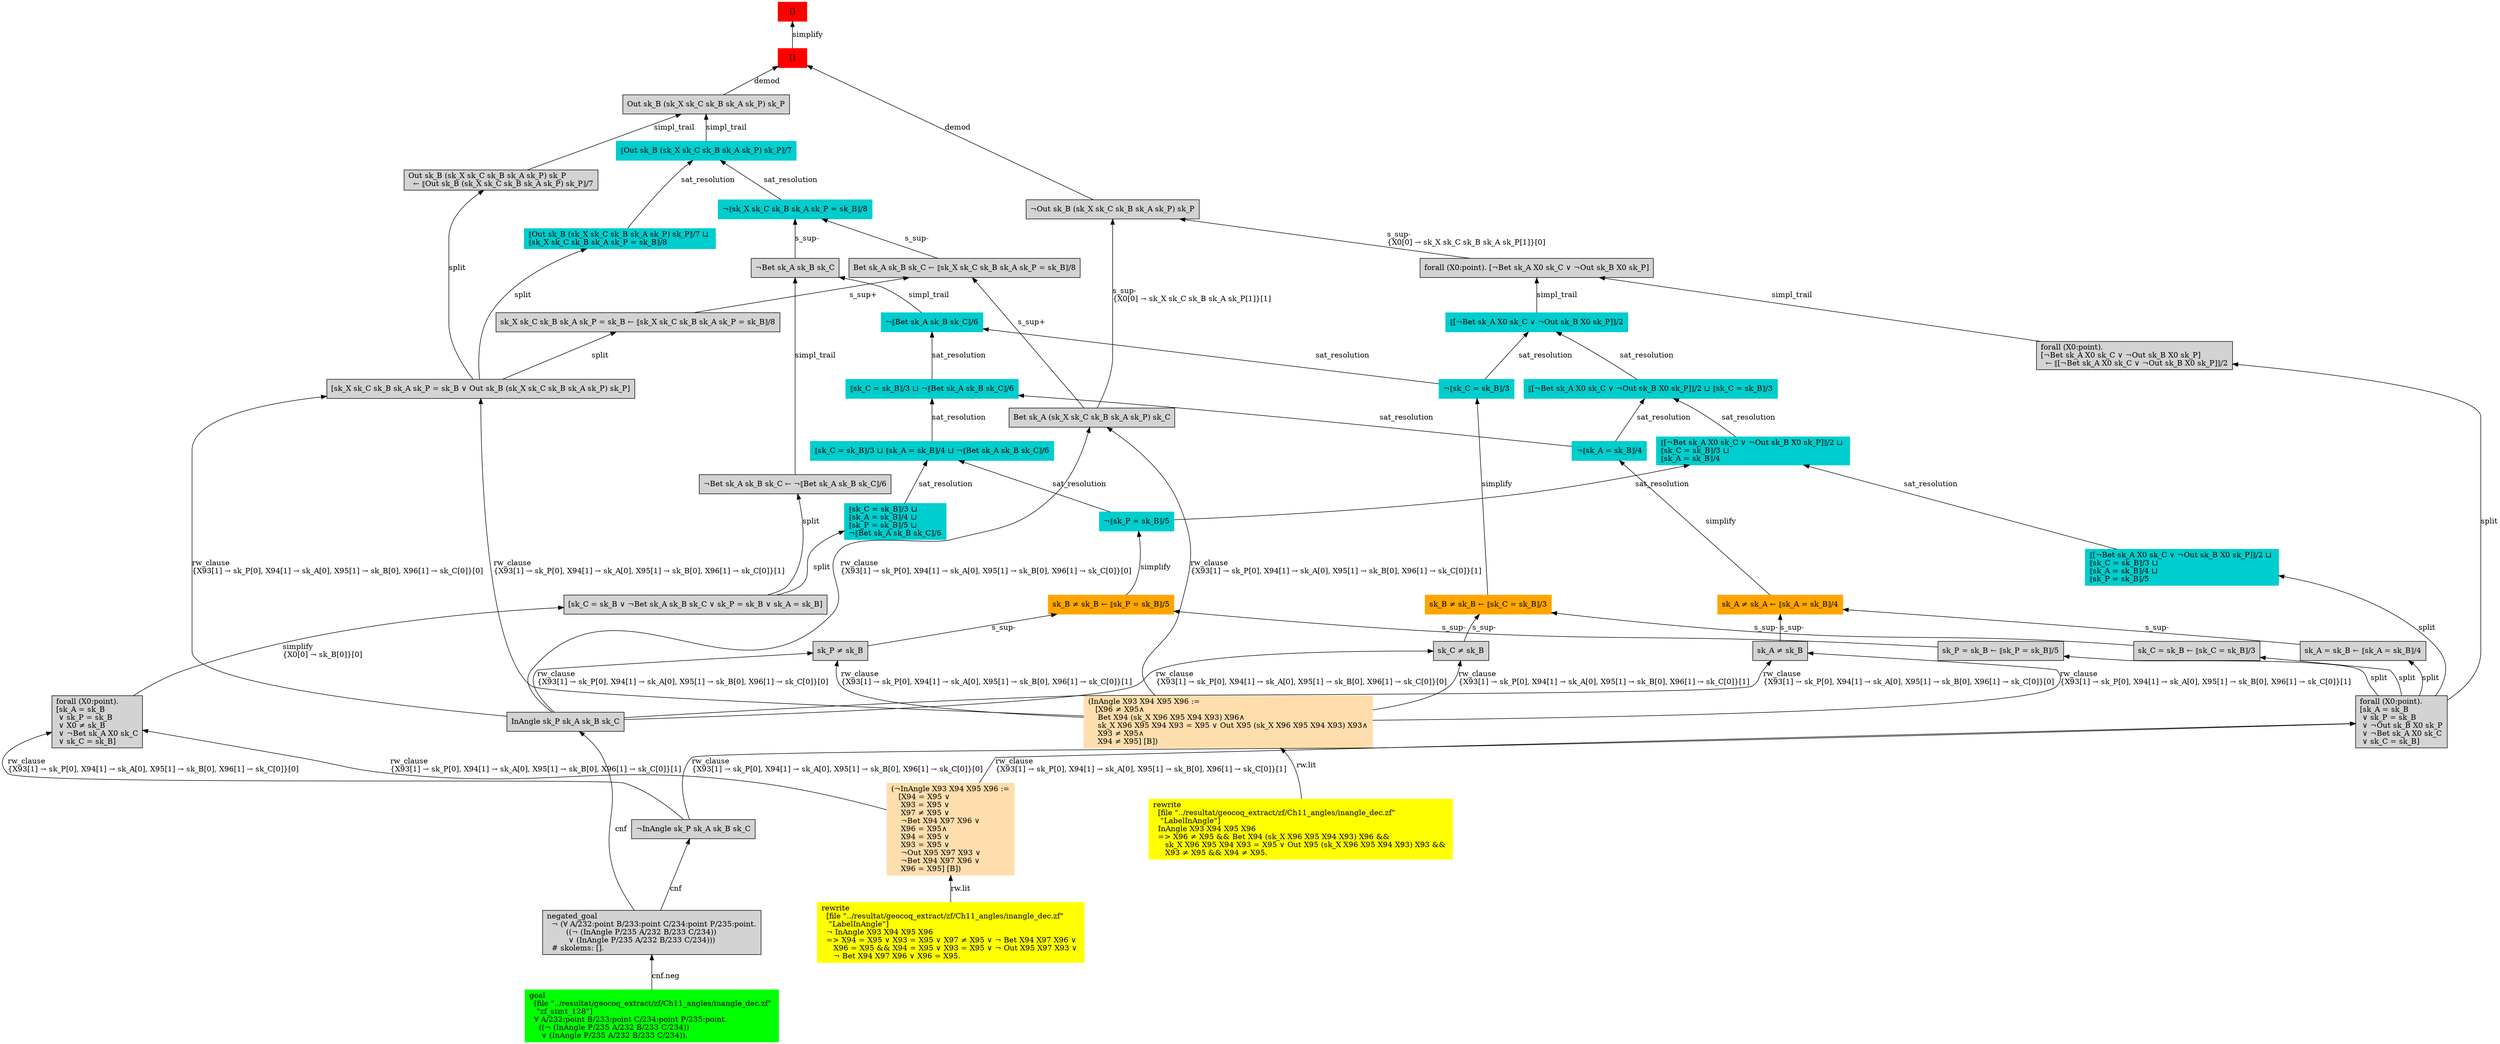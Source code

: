 digraph "unsat_graph" {
  vertex_0 [color=red, label="[]", shape=box, style=filled];
  vertex_0 -> vertex_1 [label="simplify", dir="back"];
  vertex_1 [color=red, label="[]", shape=box, style=filled];
  vertex_1 -> vertex_2 [label="demod", dir="back"];
  vertex_2 [shape=box, label="Out sk_B (sk_X sk_C sk_B sk_A sk_P) sk_P\l", style=filled];
  vertex_2 -> vertex_3 [label="simpl_trail", dir="back"];
  vertex_3 [color=cyan3, shape=box, label="⟦Out sk_B (sk_X sk_C sk_B sk_A sk_P) sk_P⟧/7\l", style=filled];
  vertex_3 -> vertex_4 [label="sat_resolution", dir="back"];
  vertex_4 [color=cyan3, shape=box, label="¬⟦sk_X sk_C sk_B sk_A sk_P = sk_B⟧/8\l", style=filled];
  vertex_4 -> vertex_5 [label="s_sup-\l", dir="back"];
  vertex_5 [shape=box, label="¬Bet sk_A sk_B sk_C\l", style=filled];
  vertex_5 -> vertex_6 [label="simpl_trail", dir="back"];
  vertex_6 [color=cyan3, shape=box, label="¬⟦Bet sk_A sk_B sk_C⟧/6\l", style=filled];
  vertex_6 -> vertex_7 [label="sat_resolution", dir="back"];
  vertex_7 [color=cyan3, shape=box, label="¬⟦sk_C = sk_B⟧/3\l", style=filled];
  vertex_7 -> vertex_8 [label="simplify", dir="back"];
  vertex_8 [color=orange, shape=box, label="sk_B ≠ sk_B ← ⟦sk_C = sk_B⟧/3\l", style=filled];
  vertex_8 -> vertex_9 [label="s_sup-\l", dir="back"];
  vertex_9 [shape=box, label="sk_C ≠ sk_B\l", style=filled];
  vertex_9 -> vertex_10 [label="rw_clause\l\{X93[1] → sk_P[0], X94[1] → sk_A[0], X95[1] → sk_B[0], X96[1] → sk_C[0]\}[1]\l", dir="back"];
  vertex_10 [color=navajowhite, shape=box, label="(InAngle X93 X94 X95 X96 :=\l   [X96 ≠ X95∧\l    Bet X94 (sk_X X96 X95 X94 X93) X96∧\l    sk_X X96 X95 X94 X93 = X95 ∨ Out X95 (sk_X X96 X95 X94 X93) X93∧\l    X93 ≠ X95∧\l    X94 ≠ X95] [B])\l", style=filled];
  vertex_10 -> vertex_11 [label="rw.lit", dir="back"];
  vertex_11 [color=yellow, shape=box, label="rewrite\l  [file \"../resultat/geocoq_extract/zf/Ch11_angles/inangle_dec.zf\" \l   \"LabelInAngle\"]\l  InAngle X93 X94 X95 X96\l  =\> X96 ≠ X95 && Bet X94 (sk_X X96 X95 X94 X93) X96 && \l     sk_X X96 X95 X94 X93 = X95 ∨ Out X95 (sk_X X96 X95 X94 X93) X93 && \l     X93 ≠ X95 && X94 ≠ X95.\l", style=filled];
  vertex_9 -> vertex_12 [label="rw_clause\l\{X93[1] → sk_P[0], X94[1] → sk_A[0], X95[1] → sk_B[0], X96[1] → sk_C[0]\}[0]\l", dir="back"];
  vertex_12 [shape=box, label="InAngle sk_P sk_A sk_B sk_C\l", style=filled];
  vertex_12 -> vertex_13 [label="cnf", dir="back"];
  vertex_13 [shape=box, label="negated_goal\l  ¬ (∀ A/232:point B/233:point C/234:point P/235:point.\l        ((¬ (InAngle P/235 A/232 B/233 C/234))\l         ∨ (InAngle P/235 A/232 B/233 C/234)))\l  # skolems: [].\l", style=filled];
  vertex_13 -> vertex_14 [label="cnf.neg", dir="back"];
  vertex_14 [color=green, shape=box, label="goal\l  [file \"../resultat/geocoq_extract/zf/Ch11_angles/inangle_dec.zf\" \l   \"zf_stmt_128\"]\l  ∀ A/232:point B/233:point C/234:point P/235:point.\l    ((¬ (InAngle P/235 A/232 B/233 C/234))\l     ∨ (InAngle P/235 A/232 B/233 C/234)).\l", style=filled];
  vertex_8 -> vertex_15 [label="s_sup-\l", dir="back"];
  vertex_15 [shape=box, label="sk_C = sk_B ← ⟦sk_C = sk_B⟧/3\l", style=filled];
  vertex_15 -> vertex_16 [label="split", dir="back"];
  vertex_16 [shape=box, label="forall (X0:point).\l[sk_A = sk_B\l ∨ sk_P = sk_B\l ∨ ¬Out sk_B X0 sk_P\l ∨ ¬Bet sk_A X0 sk_C\l ∨ sk_C = sk_B]\l", style=filled];
  vertex_16 -> vertex_17 [label="rw_clause\l\{X93[1] → sk_P[0], X94[1] → sk_A[0], X95[1] → sk_B[0], X96[1] → sk_C[0]\}[1]\l", dir="back"];
  vertex_17 [color=navajowhite, shape=box, label="(¬InAngle X93 X94 X95 X96 :=\l   [X94 = X95 ∨ \l    X93 = X95 ∨ \l    X97 ≠ X95 ∨ \l    ¬Bet X94 X97 X96 ∨ \l    X96 = X95∧\l    X94 = X95 ∨ \l    X93 = X95 ∨ \l    ¬Out X95 X97 X93 ∨ \l    ¬Bet X94 X97 X96 ∨ \l    X96 = X95] [B])\l", style=filled];
  vertex_17 -> vertex_18 [label="rw.lit", dir="back"];
  vertex_18 [color=yellow, shape=box, label="rewrite\l  [file \"../resultat/geocoq_extract/zf/Ch11_angles/inangle_dec.zf\" \l   \"LabelInAngle\"]\l  ¬ InAngle X93 X94 X95 X96\l  =\> X94 = X95 ∨ X93 = X95 ∨ X97 ≠ X95 ∨ ¬ Bet X94 X97 X96 ∨ \l     X96 = X95 && X94 = X95 ∨ X93 = X95 ∨ ¬ Out X95 X97 X93 ∨ \l     ¬ Bet X94 X97 X96 ∨ X96 = X95.\l", style=filled];
  vertex_16 -> vertex_19 [label="rw_clause\l\{X93[1] → sk_P[0], X94[1] → sk_A[0], X95[1] → sk_B[0], X96[1] → sk_C[0]\}[0]\l", dir="back"];
  vertex_19 [shape=box, label="¬InAngle sk_P sk_A sk_B sk_C\l", style=filled];
  vertex_19 -> vertex_13 [label="cnf", dir="back"];
  vertex_6 -> vertex_20 [label="sat_resolution", dir="back"];
  vertex_20 [color=cyan3, shape=box, label="⟦sk_C = sk_B⟧/3 ⊔ ¬⟦Bet sk_A sk_B sk_C⟧/6\l", style=filled];
  vertex_20 -> vertex_21 [label="sat_resolution", dir="back"];
  vertex_21 [color=cyan3, shape=box, label="¬⟦sk_A = sk_B⟧/4\l", style=filled];
  vertex_21 -> vertex_22 [label="simplify", dir="back"];
  vertex_22 [color=orange, shape=box, label="sk_A ≠ sk_A ← ⟦sk_A = sk_B⟧/4\l", style=filled];
  vertex_22 -> vertex_23 [label="s_sup-\l", dir="back"];
  vertex_23 [shape=box, label="sk_A ≠ sk_B\l", style=filled];
  vertex_23 -> vertex_10 [label="rw_clause\l\{X93[1] → sk_P[0], X94[1] → sk_A[0], X95[1] → sk_B[0], X96[1] → sk_C[0]\}[1]\l", dir="back"];
  vertex_23 -> vertex_12 [label="rw_clause\l\{X93[1] → sk_P[0], X94[1] → sk_A[0], X95[1] → sk_B[0], X96[1] → sk_C[0]\}[0]\l", dir="back"];
  vertex_22 -> vertex_24 [label="s_sup-\l", dir="back"];
  vertex_24 [shape=box, label="sk_A = sk_B ← ⟦sk_A = sk_B⟧/4\l", style=filled];
  vertex_24 -> vertex_16 [label="split", dir="back"];
  vertex_20 -> vertex_25 [label="sat_resolution", dir="back"];
  vertex_25 [color=cyan3, shape=box, label="⟦sk_C = sk_B⟧/3 ⊔ ⟦sk_A = sk_B⟧/4 ⊔ ¬⟦Bet sk_A sk_B sk_C⟧/6\l", style=filled];
  vertex_25 -> vertex_26 [label="sat_resolution", dir="back"];
  vertex_26 [color=cyan3, shape=box, label="¬⟦sk_P = sk_B⟧/5\l", style=filled];
  vertex_26 -> vertex_27 [label="simplify", dir="back"];
  vertex_27 [color=orange, shape=box, label="sk_B ≠ sk_B ← ⟦sk_P = sk_B⟧/5\l", style=filled];
  vertex_27 -> vertex_28 [label="s_sup-\l", dir="back"];
  vertex_28 [shape=box, label="sk_P ≠ sk_B\l", style=filled];
  vertex_28 -> vertex_10 [label="rw_clause\l\{X93[1] → sk_P[0], X94[1] → sk_A[0], X95[1] → sk_B[0], X96[1] → sk_C[0]\}[1]\l", dir="back"];
  vertex_28 -> vertex_12 [label="rw_clause\l\{X93[1] → sk_P[0], X94[1] → sk_A[0], X95[1] → sk_B[0], X96[1] → sk_C[0]\}[0]\l", dir="back"];
  vertex_27 -> vertex_29 [label="s_sup-\l", dir="back"];
  vertex_29 [shape=box, label="sk_P = sk_B ← ⟦sk_P = sk_B⟧/5\l", style=filled];
  vertex_29 -> vertex_16 [label="split", dir="back"];
  vertex_25 -> vertex_30 [label="sat_resolution", dir="back"];
  vertex_30 [color=cyan3, shape=box, label="⟦sk_C = sk_B⟧/3 ⊔ \l⟦sk_A = sk_B⟧/4 ⊔ \l⟦sk_P = sk_B⟧/5 ⊔ \l¬⟦Bet sk_A sk_B sk_C⟧/6\l", style=filled];
  vertex_30 -> vertex_31 [label="split", dir="back"];
  vertex_31 [shape=box, label="[sk_C = sk_B ∨ ¬Bet sk_A sk_B sk_C ∨ sk_P = sk_B ∨ sk_A = sk_B]\l", style=filled];
  vertex_31 -> vertex_32 [label="simplify\l\{X0[0] → sk_B[0]\}[0]\l", dir="back"];
  vertex_32 [shape=box, label="forall (X0:point).\l[sk_A = sk_B\l ∨ sk_P = sk_B\l ∨ X0 ≠ sk_B\l ∨ ¬Bet sk_A X0 sk_C\l ∨ sk_C = sk_B]\l", style=filled];
  vertex_32 -> vertex_17 [label="rw_clause\l\{X93[1] → sk_P[0], X94[1] → sk_A[0], X95[1] → sk_B[0], X96[1] → sk_C[0]\}[1]\l", dir="back"];
  vertex_32 -> vertex_19 [label="rw_clause\l\{X93[1] → sk_P[0], X94[1] → sk_A[0], X95[1] → sk_B[0], X96[1] → sk_C[0]\}[0]\l", dir="back"];
  vertex_5 -> vertex_33 [label="simpl_trail", dir="back"];
  vertex_33 [shape=box, label="¬Bet sk_A sk_B sk_C ← ¬⟦Bet sk_A sk_B sk_C⟧/6\l", style=filled];
  vertex_33 -> vertex_31 [label="split", dir="back"];
  vertex_4 -> vertex_34 [label="s_sup-\l", dir="back"];
  vertex_34 [shape=box, label="Bet sk_A sk_B sk_C ← ⟦sk_X sk_C sk_B sk_A sk_P = sk_B⟧/8\l", style=filled];
  vertex_34 -> vertex_35 [label="s_sup+\l", dir="back"];
  vertex_35 [shape=box, label="Bet sk_A (sk_X sk_C sk_B sk_A sk_P) sk_C\l", style=filled];
  vertex_35 -> vertex_10 [label="rw_clause\l\{X93[1] → sk_P[0], X94[1] → sk_A[0], X95[1] → sk_B[0], X96[1] → sk_C[0]\}[1]\l", dir="back"];
  vertex_35 -> vertex_12 [label="rw_clause\l\{X93[1] → sk_P[0], X94[1] → sk_A[0], X95[1] → sk_B[0], X96[1] → sk_C[0]\}[0]\l", dir="back"];
  vertex_34 -> vertex_36 [label="s_sup+\l", dir="back"];
  vertex_36 [shape=box, label="sk_X sk_C sk_B sk_A sk_P = sk_B ← ⟦sk_X sk_C sk_B sk_A sk_P = sk_B⟧/8\l", style=filled];
  vertex_36 -> vertex_37 [label="split", dir="back"];
  vertex_37 [shape=box, label="[sk_X sk_C sk_B sk_A sk_P = sk_B ∨ Out sk_B (sk_X sk_C sk_B sk_A sk_P) sk_P]\l", style=filled];
  vertex_37 -> vertex_10 [label="rw_clause\l\{X93[1] → sk_P[0], X94[1] → sk_A[0], X95[1] → sk_B[0], X96[1] → sk_C[0]\}[1]\l", dir="back"];
  vertex_37 -> vertex_12 [label="rw_clause\l\{X93[1] → sk_P[0], X94[1] → sk_A[0], X95[1] → sk_B[0], X96[1] → sk_C[0]\}[0]\l", dir="back"];
  vertex_3 -> vertex_38 [label="sat_resolution", dir="back"];
  vertex_38 [color=cyan3, shape=box, label="⟦Out sk_B (sk_X sk_C sk_B sk_A sk_P) sk_P⟧/7 ⊔ \l⟦sk_X sk_C sk_B sk_A sk_P = sk_B⟧/8\l", style=filled];
  vertex_38 -> vertex_37 [label="split", dir="back"];
  vertex_2 -> vertex_39 [label="simpl_trail", dir="back"];
  vertex_39 [shape=box, label="Out sk_B (sk_X sk_C sk_B sk_A sk_P) sk_P\l  ← ⟦Out sk_B (sk_X sk_C sk_B sk_A sk_P) sk_P⟧/7\l", style=filled];
  vertex_39 -> vertex_37 [label="split", dir="back"];
  vertex_1 -> vertex_40 [label="demod", dir="back"];
  vertex_40 [shape=box, label="¬Out sk_B (sk_X sk_C sk_B sk_A sk_P) sk_P\l", style=filled];
  vertex_40 -> vertex_41 [label="s_sup-\l\{X0[0] → sk_X sk_C sk_B sk_A sk_P[1]\}[0]\l", dir="back"];
  vertex_41 [shape=box, label="forall (X0:point). [¬Bet sk_A X0 sk_C ∨ ¬Out sk_B X0 sk_P]\l", style=filled];
  vertex_41 -> vertex_42 [label="simpl_trail", dir="back"];
  vertex_42 [color=cyan3, shape=box, label="⟦[¬Bet sk_A X0 sk_C ∨ ¬Out sk_B X0 sk_P]⟧/2\l", style=filled];
  vertex_42 -> vertex_7 [label="sat_resolution", dir="back"];
  vertex_42 -> vertex_43 [label="sat_resolution", dir="back"];
  vertex_43 [color=cyan3, shape=box, label="⟦[¬Bet sk_A X0 sk_C ∨ ¬Out sk_B X0 sk_P]⟧/2 ⊔ ⟦sk_C = sk_B⟧/3\l", style=filled];
  vertex_43 -> vertex_21 [label="sat_resolution", dir="back"];
  vertex_43 -> vertex_44 [label="sat_resolution", dir="back"];
  vertex_44 [color=cyan3, shape=box, label="⟦[¬Bet sk_A X0 sk_C ∨ ¬Out sk_B X0 sk_P]⟧/2 ⊔ \l⟦sk_C = sk_B⟧/3 ⊔ \l⟦sk_A = sk_B⟧/4\l", style=filled];
  vertex_44 -> vertex_26 [label="sat_resolution", dir="back"];
  vertex_44 -> vertex_45 [label="sat_resolution", dir="back"];
  vertex_45 [color=cyan3, shape=box, label="⟦[¬Bet sk_A X0 sk_C ∨ ¬Out sk_B X0 sk_P]⟧/2 ⊔ \l⟦sk_C = sk_B⟧/3 ⊔ \l⟦sk_A = sk_B⟧/4 ⊔ \l⟦sk_P = sk_B⟧/5\l", style=filled];
  vertex_45 -> vertex_16 [label="split", dir="back"];
  vertex_41 -> vertex_46 [label="simpl_trail", dir="back"];
  vertex_46 [shape=box, label="forall (X0:point).\l[¬Bet sk_A X0 sk_C ∨ ¬Out sk_B X0 sk_P]\l  ← ⟦[¬Bet sk_A X0 sk_C ∨ ¬Out sk_B X0 sk_P]⟧/2\l", style=filled];
  vertex_46 -> vertex_16 [label="split", dir="back"];
  vertex_40 -> vertex_35 [label="s_sup-\l\{X0[0] → sk_X sk_C sk_B sk_A sk_P[1]\}[1]\l", dir="back"];
  }


